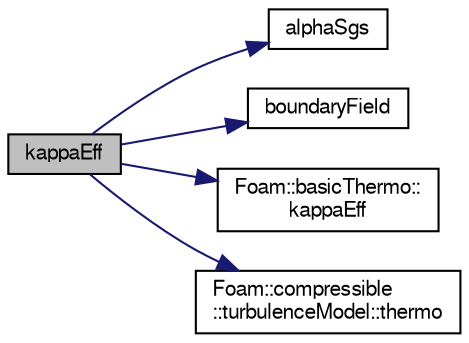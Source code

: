 digraph "kappaEff"
{
  bgcolor="transparent";
  edge [fontname="FreeSans",fontsize="10",labelfontname="FreeSans",labelfontsize="10"];
  node [fontname="FreeSans",fontsize="10",shape=record];
  rankdir="LR";
  Node752 [label="kappaEff",height=0.2,width=0.4,color="black", fillcolor="grey75", style="filled", fontcolor="black"];
  Node752 -> Node753 [color="midnightblue",fontsize="10",style="solid",fontname="FreeSans"];
  Node753 [label="alphaSgs",height=0.2,width=0.4,color="black",URL="$a30634.html#af5d4984464a5421e96cf83571c0e7a96",tooltip="Return the SGS turbulent thermal diffusivity. "];
  Node752 -> Node754 [color="midnightblue",fontsize="10",style="solid",fontname="FreeSans"];
  Node754 [label="boundaryField",height=0.2,width=0.4,color="black",URL="$a38171.html#add1ce21d07963eec9c9e492fa6bf5c4a"];
  Node752 -> Node755 [color="midnightblue",fontsize="10",style="solid",fontname="FreeSans"];
  Node755 [label="Foam::basicThermo::\lkappaEff",height=0.2,width=0.4,color="black",URL="$a29734.html#a21fb150dfa30d738f07bb931152fde4f",tooltip="Effective thermal diffusivity for temperature. "];
  Node752 -> Node756 [color="midnightblue",fontsize="10",style="solid",fontname="FreeSans"];
  Node756 [label="Foam::compressible\l::turbulenceModel::thermo",height=0.2,width=0.4,color="black",URL="$a30818.html#add0b7ef56f878b21b4dec428bb69592a",tooltip="Access function to thermophysical model. "];
}
